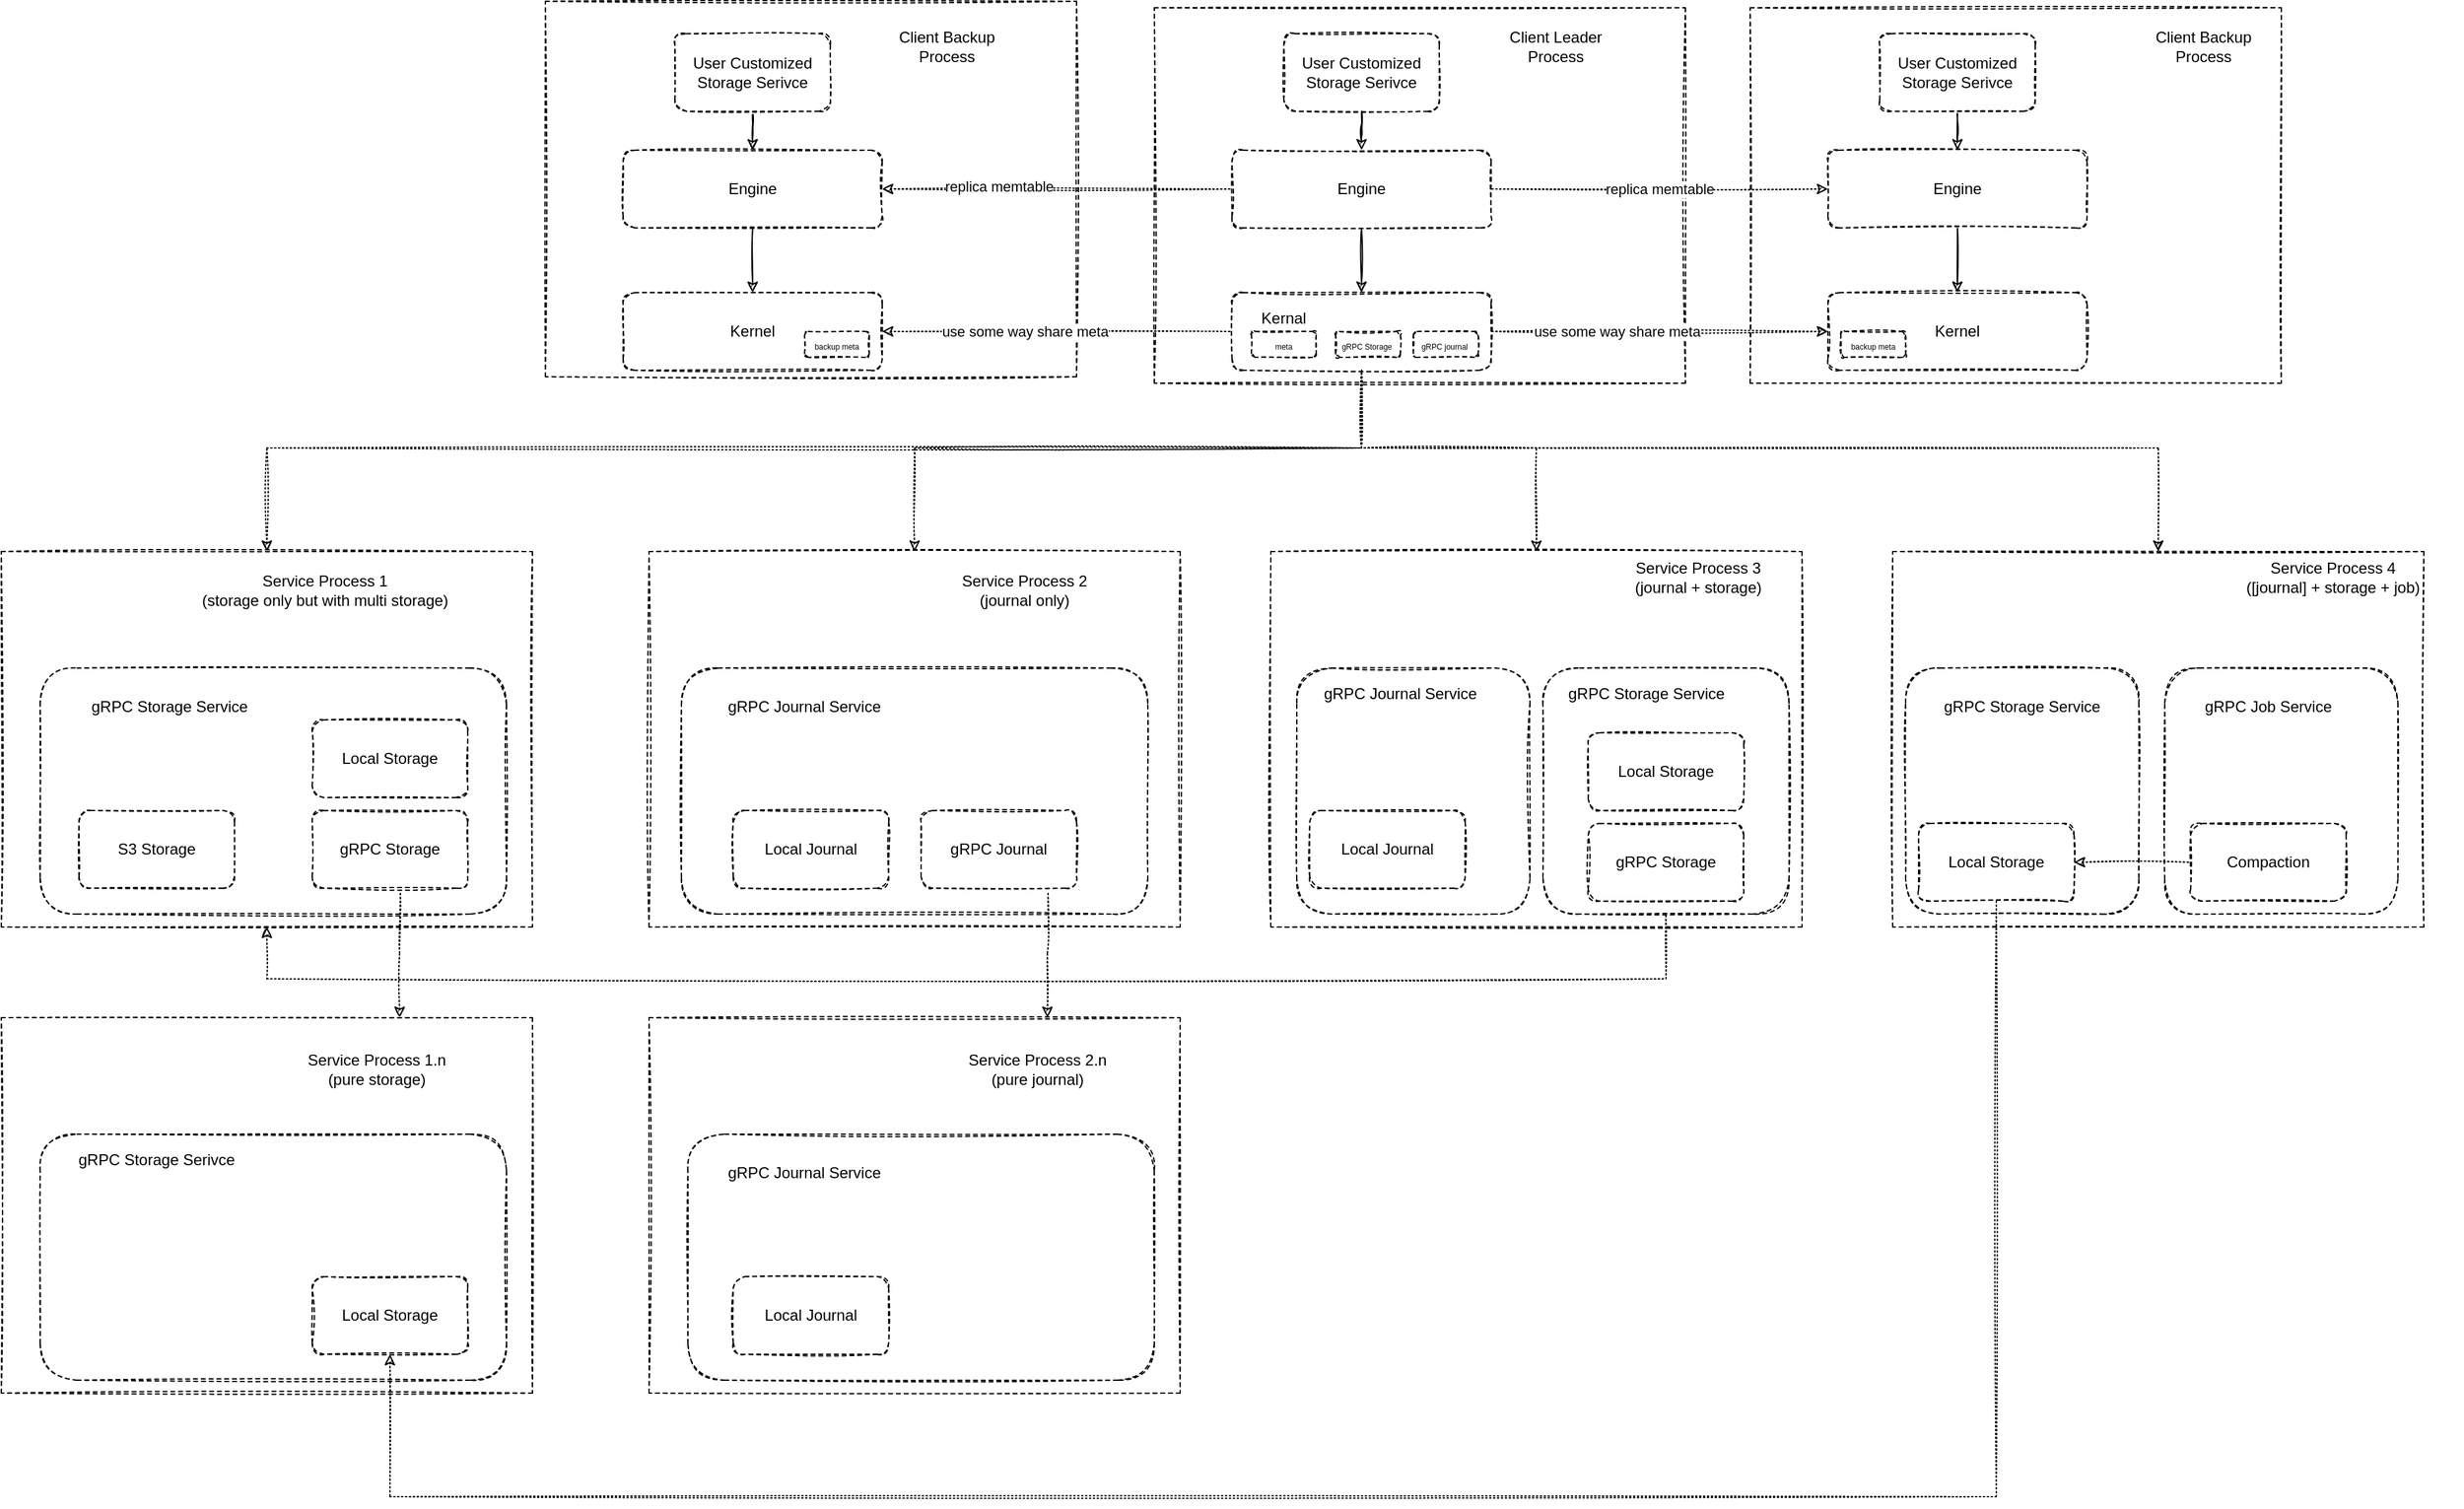 <mxfile version="14.9.2" type="github">
  <diagram id="p5ktJG7kHRR2MGikXrD1" name="Page-1">
    <mxGraphModel dx="2228" dy="749" grid="1" gridSize="10" guides="1" tooltips="1" connect="1" arrows="1" fold="1" page="1" pageScale="1" pageWidth="850" pageHeight="1100" math="0" shadow="0">
      <root>
        <mxCell id="0" />
        <mxCell id="1" parent="0" />
        <mxCell id="gaqG3cVAWfKeBBLfXeYB-1" value="" style="whiteSpace=wrap;html=1;dashed=1;sketch=1;" vertex="1" parent="1">
          <mxGeometry x="200" y="150" width="410" height="290" as="geometry" />
        </mxCell>
        <mxCell id="gaqG3cVAWfKeBBLfXeYB-2" value="" style="rounded=1;whiteSpace=wrap;html=1;dashed=1;sketch=1;" vertex="1" parent="1">
          <mxGeometry x="260" y="370" width="200" height="60" as="geometry" />
        </mxCell>
        <mxCell id="gaqG3cVAWfKeBBLfXeYB-95" style="edgeStyle=orthogonalEdgeStyle;rounded=0;sketch=1;orthogonalLoop=1;jettySize=auto;html=1;entryX=0.5;entryY=1;entryDx=0;entryDy=0;dashed=1;dashPattern=1 2;startArrow=classic;startFill=1;endArrow=none;endFill=0;" edge="1" parent="1" source="gaqG3cVAWfKeBBLfXeYB-3" target="gaqG3cVAWfKeBBLfXeYB-2">
          <mxGeometry relative="1" as="geometry">
            <Array as="points">
              <mxPoint x="15" y="490" />
              <mxPoint x="360" y="490" />
            </Array>
          </mxGeometry>
        </mxCell>
        <mxCell id="gaqG3cVAWfKeBBLfXeYB-3" value="" style="whiteSpace=wrap;html=1;dashed=1;sketch=1;" vertex="1" parent="1">
          <mxGeometry x="-190" y="570" width="410" height="290" as="geometry" />
        </mxCell>
        <mxCell id="gaqG3cVAWfKeBBLfXeYB-98" style="edgeStyle=orthogonalEdgeStyle;rounded=0;sketch=1;orthogonalLoop=1;jettySize=auto;html=1;dashed=1;dashPattern=1 2;startArrow=classic;startFill=1;endArrow=none;endFill=0;" edge="1" parent="1" source="gaqG3cVAWfKeBBLfXeYB-5" target="gaqG3cVAWfKeBBLfXeYB-2">
          <mxGeometry relative="1" as="geometry">
            <Array as="points">
              <mxPoint x="-485" y="490" />
              <mxPoint x="360" y="490" />
            </Array>
          </mxGeometry>
        </mxCell>
        <mxCell id="gaqG3cVAWfKeBBLfXeYB-5" value="" style="whiteSpace=wrap;html=1;dashed=1;sketch=1;" vertex="1" parent="1">
          <mxGeometry x="-690" y="570" width="410" height="290" as="geometry" />
        </mxCell>
        <mxCell id="gaqG3cVAWfKeBBLfXeYB-8" style="edgeStyle=orthogonalEdgeStyle;rounded=0;sketch=1;orthogonalLoop=1;jettySize=auto;html=1;exitX=0.5;exitY=1;exitDx=0;exitDy=0;" edge="1" parent="1" source="gaqG3cVAWfKeBBLfXeYB-6" target="gaqG3cVAWfKeBBLfXeYB-7">
          <mxGeometry relative="1" as="geometry" />
        </mxCell>
        <mxCell id="gaqG3cVAWfKeBBLfXeYB-6" value="User Customized Storage Serivce" style="rounded=1;whiteSpace=wrap;html=1;dashed=1;sketch=1;" vertex="1" parent="1">
          <mxGeometry x="300" y="170" width="120" height="60" as="geometry" />
        </mxCell>
        <mxCell id="gaqG3cVAWfKeBBLfXeYB-9" style="edgeStyle=orthogonalEdgeStyle;rounded=0;sketch=1;orthogonalLoop=1;jettySize=auto;html=1;entryX=0.5;entryY=0;entryDx=0;entryDy=0;" edge="1" parent="1" source="gaqG3cVAWfKeBBLfXeYB-7" target="gaqG3cVAWfKeBBLfXeYB-2">
          <mxGeometry relative="1" as="geometry" />
        </mxCell>
        <mxCell id="gaqG3cVAWfKeBBLfXeYB-7" value="Engine" style="rounded=1;whiteSpace=wrap;html=1;dashed=1;sketch=1;" vertex="1" parent="1">
          <mxGeometry x="260" y="260" width="200" height="60" as="geometry" />
        </mxCell>
        <mxCell id="gaqG3cVAWfKeBBLfXeYB-10" value="" style="whiteSpace=wrap;html=1;dashed=1;sketch=1;" vertex="1" parent="1">
          <mxGeometry x="-270" y="145" width="410" height="290" as="geometry" />
        </mxCell>
        <mxCell id="gaqG3cVAWfKeBBLfXeYB-36" style="edgeStyle=orthogonalEdgeStyle;rounded=0;sketch=1;orthogonalLoop=1;jettySize=auto;html=1;exitX=1;exitY=0.5;exitDx=0;exitDy=0;entryX=0;entryY=0.5;entryDx=0;entryDy=0;dashed=1;dashPattern=1 2;startArrow=classic;startFill=1;endArrow=none;endFill=0;" edge="1" parent="1" source="gaqG3cVAWfKeBBLfXeYB-11" target="gaqG3cVAWfKeBBLfXeYB-2">
          <mxGeometry relative="1" as="geometry" />
        </mxCell>
        <mxCell id="gaqG3cVAWfKeBBLfXeYB-38" value="use some way share meta" style="edgeLabel;html=1;align=center;verticalAlign=middle;resizable=0;points=[];" vertex="1" connectable="0" parent="gaqG3cVAWfKeBBLfXeYB-36">
          <mxGeometry x="-0.459" y="-2" relative="1" as="geometry">
            <mxPoint x="37" y="-2" as="offset" />
          </mxGeometry>
        </mxCell>
        <mxCell id="gaqG3cVAWfKeBBLfXeYB-11" value="Kernel" style="rounded=1;whiteSpace=wrap;html=1;dashed=1;sketch=1;" vertex="1" parent="1">
          <mxGeometry x="-210" y="370" width="200" height="60" as="geometry" />
        </mxCell>
        <mxCell id="gaqG3cVAWfKeBBLfXeYB-12" style="edgeStyle=orthogonalEdgeStyle;rounded=0;sketch=1;orthogonalLoop=1;jettySize=auto;html=1;exitX=0.5;exitY=1;exitDx=0;exitDy=0;" edge="1" parent="1" source="gaqG3cVAWfKeBBLfXeYB-13" target="gaqG3cVAWfKeBBLfXeYB-15">
          <mxGeometry relative="1" as="geometry" />
        </mxCell>
        <mxCell id="gaqG3cVAWfKeBBLfXeYB-13" value="User Customized Storage Serivce" style="rounded=1;whiteSpace=wrap;html=1;dashed=1;sketch=1;" vertex="1" parent="1">
          <mxGeometry x="-170" y="170" width="120" height="60" as="geometry" />
        </mxCell>
        <mxCell id="gaqG3cVAWfKeBBLfXeYB-14" style="edgeStyle=orthogonalEdgeStyle;rounded=0;sketch=1;orthogonalLoop=1;jettySize=auto;html=1;entryX=0.5;entryY=0;entryDx=0;entryDy=0;" edge="1" parent="1" source="gaqG3cVAWfKeBBLfXeYB-15" target="gaqG3cVAWfKeBBLfXeYB-11">
          <mxGeometry relative="1" as="geometry" />
        </mxCell>
        <mxCell id="gaqG3cVAWfKeBBLfXeYB-31" style="edgeStyle=orthogonalEdgeStyle;rounded=0;sketch=1;orthogonalLoop=1;jettySize=auto;html=1;exitX=1;exitY=0.5;exitDx=0;exitDy=0;dashed=1;startArrow=classic;startFill=1;endArrow=none;endFill=0;dashPattern=1 2;" edge="1" parent="1" source="gaqG3cVAWfKeBBLfXeYB-15" target="gaqG3cVAWfKeBBLfXeYB-7">
          <mxGeometry relative="1" as="geometry" />
        </mxCell>
        <mxCell id="gaqG3cVAWfKeBBLfXeYB-32" value="replica memtable" style="edgeLabel;html=1;align=center;verticalAlign=middle;resizable=0;points=[];" vertex="1" connectable="0" parent="gaqG3cVAWfKeBBLfXeYB-31">
          <mxGeometry x="-0.333" y="2" relative="1" as="geometry">
            <mxPoint as="offset" />
          </mxGeometry>
        </mxCell>
        <mxCell id="gaqG3cVAWfKeBBLfXeYB-15" value="Engine" style="rounded=1;whiteSpace=wrap;html=1;dashed=1;sketch=1;" vertex="1" parent="1">
          <mxGeometry x="-210" y="260" width="200" height="60" as="geometry" />
        </mxCell>
        <mxCell id="gaqG3cVAWfKeBBLfXeYB-16" value="" style="whiteSpace=wrap;html=1;dashed=1;sketch=1;" vertex="1" parent="1">
          <mxGeometry x="660" y="150" width="410" height="290" as="geometry" />
        </mxCell>
        <mxCell id="gaqG3cVAWfKeBBLfXeYB-37" style="edgeStyle=orthogonalEdgeStyle;rounded=0;sketch=1;orthogonalLoop=1;jettySize=auto;html=1;exitX=0;exitY=0.5;exitDx=0;exitDy=0;entryX=1;entryY=0.5;entryDx=0;entryDy=0;dashed=1;dashPattern=1 2;startArrow=classic;startFill=1;endArrow=none;endFill=0;" edge="1" parent="1" source="gaqG3cVAWfKeBBLfXeYB-17" target="gaqG3cVAWfKeBBLfXeYB-2">
          <mxGeometry relative="1" as="geometry" />
        </mxCell>
        <mxCell id="gaqG3cVAWfKeBBLfXeYB-39" value="use some way share meta" style="edgeLabel;html=1;align=center;verticalAlign=middle;resizable=0;points=[];" vertex="1" connectable="0" parent="gaqG3cVAWfKeBBLfXeYB-37">
          <mxGeometry x="0.254" relative="1" as="geometry">
            <mxPoint as="offset" />
          </mxGeometry>
        </mxCell>
        <mxCell id="gaqG3cVAWfKeBBLfXeYB-17" value="Kernel" style="rounded=1;whiteSpace=wrap;html=1;dashed=1;sketch=1;" vertex="1" parent="1">
          <mxGeometry x="720" y="370" width="200" height="60" as="geometry" />
        </mxCell>
        <mxCell id="gaqG3cVAWfKeBBLfXeYB-18" style="edgeStyle=orthogonalEdgeStyle;rounded=0;sketch=1;orthogonalLoop=1;jettySize=auto;html=1;exitX=0.5;exitY=1;exitDx=0;exitDy=0;" edge="1" parent="1" source="gaqG3cVAWfKeBBLfXeYB-19" target="gaqG3cVAWfKeBBLfXeYB-21">
          <mxGeometry relative="1" as="geometry" />
        </mxCell>
        <mxCell id="gaqG3cVAWfKeBBLfXeYB-19" value="User Customized Storage Serivce" style="rounded=1;whiteSpace=wrap;html=1;dashed=1;sketch=1;" vertex="1" parent="1">
          <mxGeometry x="760" y="170" width="120" height="60" as="geometry" />
        </mxCell>
        <mxCell id="gaqG3cVAWfKeBBLfXeYB-20" style="edgeStyle=orthogonalEdgeStyle;rounded=0;sketch=1;orthogonalLoop=1;jettySize=auto;html=1;entryX=0.5;entryY=0;entryDx=0;entryDy=0;" edge="1" parent="1" source="gaqG3cVAWfKeBBLfXeYB-21" target="gaqG3cVAWfKeBBLfXeYB-17">
          <mxGeometry relative="1" as="geometry" />
        </mxCell>
        <mxCell id="gaqG3cVAWfKeBBLfXeYB-33" style="edgeStyle=orthogonalEdgeStyle;rounded=0;sketch=1;orthogonalLoop=1;jettySize=auto;html=1;exitX=0;exitY=0.5;exitDx=0;exitDy=0;dashed=1;dashPattern=1 2;startArrow=classic;startFill=1;endArrow=none;endFill=0;" edge="1" parent="1" source="gaqG3cVAWfKeBBLfXeYB-21" target="gaqG3cVAWfKeBBLfXeYB-7">
          <mxGeometry relative="1" as="geometry" />
        </mxCell>
        <mxCell id="gaqG3cVAWfKeBBLfXeYB-34" value="replica memtable" style="edgeLabel;html=1;align=center;verticalAlign=middle;resizable=0;points=[];" vertex="1" connectable="0" parent="gaqG3cVAWfKeBBLfXeYB-33">
          <mxGeometry x="0.108" relative="1" as="geometry">
            <mxPoint x="14" as="offset" />
          </mxGeometry>
        </mxCell>
        <mxCell id="gaqG3cVAWfKeBBLfXeYB-21" value="Engine" style="rounded=1;whiteSpace=wrap;html=1;dashed=1;sketch=1;" vertex="1" parent="1">
          <mxGeometry x="720" y="260" width="200" height="60" as="geometry" />
        </mxCell>
        <mxCell id="gaqG3cVAWfKeBBLfXeYB-24" value="Client Leader Process" style="text;html=1;strokeColor=none;fillColor=none;align=center;verticalAlign=middle;whiteSpace=wrap;rounded=0;dashed=1;sketch=1;" vertex="1" parent="1">
          <mxGeometry x="470" y="170" width="80" height="20" as="geometry" />
        </mxCell>
        <mxCell id="gaqG3cVAWfKeBBLfXeYB-25" value="Client Backup Process" style="text;html=1;strokeColor=none;fillColor=none;align=center;verticalAlign=middle;whiteSpace=wrap;rounded=0;dashed=1;sketch=1;" vertex="1" parent="1">
          <mxGeometry y="170" width="80" height="20" as="geometry" />
        </mxCell>
        <mxCell id="gaqG3cVAWfKeBBLfXeYB-26" value="Client Backup Process" style="text;html=1;strokeColor=none;fillColor=none;align=center;verticalAlign=middle;whiteSpace=wrap;rounded=0;dashed=1;sketch=1;" vertex="1" parent="1">
          <mxGeometry x="970" y="170" width="80" height="20" as="geometry" />
        </mxCell>
        <mxCell id="gaqG3cVAWfKeBBLfXeYB-42" value="" style="rounded=1;whiteSpace=wrap;html=1;dashed=1;sketch=1;" vertex="1" parent="1">
          <mxGeometry x="-660" y="660" width="360" height="190" as="geometry" />
        </mxCell>
        <mxCell id="gaqG3cVAWfKeBBLfXeYB-41" value="Local Storage" style="rounded=1;whiteSpace=wrap;html=1;dashed=1;sketch=1;" vertex="1" parent="1">
          <mxGeometry x="-450" y="700" width="120" height="60" as="geometry" />
        </mxCell>
        <mxCell id="gaqG3cVAWfKeBBLfXeYB-43" value="Service Process 1&lt;br&gt;(storage only but with multi storage)" style="text;html=1;strokeColor=none;fillColor=none;align=center;verticalAlign=middle;whiteSpace=wrap;rounded=0;dashed=1;sketch=1;" vertex="1" parent="1">
          <mxGeometry x="-540" y="590" width="200" height="20" as="geometry" />
        </mxCell>
        <mxCell id="gaqG3cVAWfKeBBLfXeYB-44" value="S3 Storage" style="rounded=1;whiteSpace=wrap;html=1;dashed=1;sketch=1;" vertex="1" parent="1">
          <mxGeometry x="-630" y="770" width="120" height="60" as="geometry" />
        </mxCell>
        <mxCell id="gaqG3cVAWfKeBBLfXeYB-45" value="gRPC Storage Service" style="text;html=1;strokeColor=none;fillColor=none;align=center;verticalAlign=middle;whiteSpace=wrap;rounded=0;dashed=1;sketch=1;" vertex="1" parent="1">
          <mxGeometry x="-630" y="680" width="140" height="20" as="geometry" />
        </mxCell>
        <mxCell id="gaqG3cVAWfKeBBLfXeYB-46" value="Service Process 2&lt;br&gt;(journal only)" style="text;html=1;strokeColor=none;fillColor=none;align=center;verticalAlign=middle;whiteSpace=wrap;rounded=0;dashed=1;sketch=1;" vertex="1" parent="1">
          <mxGeometry y="590" width="200" height="20" as="geometry" />
        </mxCell>
        <mxCell id="gaqG3cVAWfKeBBLfXeYB-47" value="gRPC Storage" style="rounded=1;whiteSpace=wrap;html=1;dashed=1;sketch=1;" vertex="1" parent="1">
          <mxGeometry x="-450" y="770" width="120" height="60" as="geometry" />
        </mxCell>
        <mxCell id="gaqG3cVAWfKeBBLfXeYB-66" style="edgeStyle=orthogonalEdgeStyle;rounded=0;sketch=1;orthogonalLoop=1;jettySize=auto;html=1;exitX=0.75;exitY=0;exitDx=0;exitDy=0;entryX=0.567;entryY=1.067;entryDx=0;entryDy=0;entryPerimeter=0;dashed=1;dashPattern=1 2;startArrow=classic;startFill=1;endArrow=none;endFill=0;" edge="1" parent="1" source="gaqG3cVAWfKeBBLfXeYB-48" target="gaqG3cVAWfKeBBLfXeYB-47">
          <mxGeometry relative="1" as="geometry" />
        </mxCell>
        <mxCell id="gaqG3cVAWfKeBBLfXeYB-48" value="" style="whiteSpace=wrap;html=1;dashed=1;sketch=1;" vertex="1" parent="1">
          <mxGeometry x="-690" y="930" width="410" height="290" as="geometry" />
        </mxCell>
        <mxCell id="gaqG3cVAWfKeBBLfXeYB-49" value="Service Process 1.n&lt;br&gt;(pure storage)" style="text;html=1;strokeColor=none;fillColor=none;align=center;verticalAlign=middle;whiteSpace=wrap;rounded=0;dashed=1;sketch=1;" vertex="1" parent="1">
          <mxGeometry x="-500" y="960" width="200" height="20" as="geometry" />
        </mxCell>
        <mxCell id="gaqG3cVAWfKeBBLfXeYB-50" value="" style="rounded=1;whiteSpace=wrap;html=1;dashed=1;sketch=1;" vertex="1" parent="1">
          <mxGeometry x="-660" y="1020" width="360" height="190" as="geometry" />
        </mxCell>
        <mxCell id="gaqG3cVAWfKeBBLfXeYB-51" value="gRPC Storage Serivce" style="text;html=1;strokeColor=none;fillColor=none;align=center;verticalAlign=middle;whiteSpace=wrap;rounded=0;dashed=1;sketch=1;" vertex="1" parent="1">
          <mxGeometry x="-640" y="1030" width="140" height="20" as="geometry" />
        </mxCell>
        <mxCell id="gaqG3cVAWfKeBBLfXeYB-52" value="Local Storage" style="rounded=1;whiteSpace=wrap;html=1;dashed=1;sketch=1;" vertex="1" parent="1">
          <mxGeometry x="-450" y="1130" width="120" height="60" as="geometry" />
        </mxCell>
        <mxCell id="gaqG3cVAWfKeBBLfXeYB-56" value="" style="rounded=1;whiteSpace=wrap;html=1;dashed=1;sketch=1;" vertex="1" parent="1">
          <mxGeometry x="-165" y="660" width="360" height="190" as="geometry" />
        </mxCell>
        <mxCell id="gaqG3cVAWfKeBBLfXeYB-40" value="Local Journal" style="rounded=1;whiteSpace=wrap;html=1;dashed=1;sketch=1;" vertex="1" parent="1">
          <mxGeometry x="-125" y="770" width="120" height="60" as="geometry" />
        </mxCell>
        <mxCell id="gaqG3cVAWfKeBBLfXeYB-58" value="gRPC Journal Service" style="text;html=1;strokeColor=none;fillColor=none;align=center;verticalAlign=middle;whiteSpace=wrap;rounded=0;dashed=1;sketch=1;" vertex="1" parent="1">
          <mxGeometry x="-140" y="680" width="140" height="20" as="geometry" />
        </mxCell>
        <mxCell id="gaqG3cVAWfKeBBLfXeYB-96" style="edgeStyle=orthogonalEdgeStyle;rounded=0;sketch=1;orthogonalLoop=1;jettySize=auto;html=1;dashed=1;dashPattern=1 2;startArrow=classic;startFill=1;endArrow=none;endFill=0;" edge="1" parent="1" source="gaqG3cVAWfKeBBLfXeYB-60" target="gaqG3cVAWfKeBBLfXeYB-2">
          <mxGeometry relative="1" as="geometry">
            <Array as="points">
              <mxPoint x="495" y="490" />
              <mxPoint x="360" y="490" />
            </Array>
          </mxGeometry>
        </mxCell>
        <mxCell id="gaqG3cVAWfKeBBLfXeYB-60" value="" style="whiteSpace=wrap;html=1;dashed=1;sketch=1;" vertex="1" parent="1">
          <mxGeometry x="290" y="570" width="410" height="290" as="geometry" />
        </mxCell>
        <mxCell id="gaqG3cVAWfKeBBLfXeYB-69" style="edgeStyle=orthogonalEdgeStyle;rounded=0;sketch=1;orthogonalLoop=1;jettySize=auto;html=1;exitX=0.75;exitY=0;exitDx=0;exitDy=0;entryX=0.817;entryY=1.067;entryDx=0;entryDy=0;entryPerimeter=0;dashed=1;dashPattern=1 2;startArrow=classic;startFill=1;endArrow=none;endFill=0;" edge="1" parent="1" source="gaqG3cVAWfKeBBLfXeYB-61" target="gaqG3cVAWfKeBBLfXeYB-67">
          <mxGeometry relative="1" as="geometry" />
        </mxCell>
        <mxCell id="gaqG3cVAWfKeBBLfXeYB-61" value="" style="whiteSpace=wrap;html=1;dashed=1;sketch=1;" vertex="1" parent="1">
          <mxGeometry x="-190" y="930" width="410" height="290" as="geometry" />
        </mxCell>
        <mxCell id="gaqG3cVAWfKeBBLfXeYB-62" value="" style="rounded=1;whiteSpace=wrap;html=1;dashed=1;sketch=1;" vertex="1" parent="1">
          <mxGeometry x="-160" y="1020" width="360" height="190" as="geometry" />
        </mxCell>
        <mxCell id="gaqG3cVAWfKeBBLfXeYB-63" value="Local Journal" style="rounded=1;whiteSpace=wrap;html=1;dashed=1;sketch=1;" vertex="1" parent="1">
          <mxGeometry x="-125" y="1130" width="120" height="60" as="geometry" />
        </mxCell>
        <mxCell id="gaqG3cVAWfKeBBLfXeYB-64" value="gRPC Journal Service" style="text;html=1;strokeColor=none;fillColor=none;align=center;verticalAlign=middle;whiteSpace=wrap;rounded=0;dashed=1;sketch=1;" vertex="1" parent="1">
          <mxGeometry x="-140" y="1040" width="140" height="20" as="geometry" />
        </mxCell>
        <mxCell id="gaqG3cVAWfKeBBLfXeYB-65" value="Service Process 2.n&lt;br&gt;(pure journal)" style="text;html=1;strokeColor=none;fillColor=none;align=center;verticalAlign=middle;whiteSpace=wrap;rounded=0;dashed=1;sketch=1;" vertex="1" parent="1">
          <mxGeometry x="10" y="960" width="200" height="20" as="geometry" />
        </mxCell>
        <mxCell id="gaqG3cVAWfKeBBLfXeYB-67" value="gRPC Journal" style="rounded=1;whiteSpace=wrap;html=1;dashed=1;sketch=1;" vertex="1" parent="1">
          <mxGeometry x="20" y="770" width="120" height="60" as="geometry" />
        </mxCell>
        <mxCell id="gaqG3cVAWfKeBBLfXeYB-97" style="edgeStyle=orthogonalEdgeStyle;rounded=0;sketch=1;orthogonalLoop=1;jettySize=auto;html=1;dashed=1;dashPattern=1 2;startArrow=classic;startFill=1;endArrow=none;endFill=0;" edge="1" parent="1" source="gaqG3cVAWfKeBBLfXeYB-70" target="gaqG3cVAWfKeBBLfXeYB-2">
          <mxGeometry relative="1" as="geometry">
            <Array as="points">
              <mxPoint x="975" y="490" />
              <mxPoint x="360" y="490" />
            </Array>
          </mxGeometry>
        </mxCell>
        <mxCell id="gaqG3cVAWfKeBBLfXeYB-70" value="" style="whiteSpace=wrap;html=1;dashed=1;sketch=1;" vertex="1" parent="1">
          <mxGeometry x="770" y="570" width="410" height="290" as="geometry" />
        </mxCell>
        <mxCell id="gaqG3cVAWfKeBBLfXeYB-71" value="" style="rounded=1;whiteSpace=wrap;html=1;dashed=1;sketch=1;" vertex="1" parent="1">
          <mxGeometry x="310" y="660" width="180" height="190" as="geometry" />
        </mxCell>
        <mxCell id="gaqG3cVAWfKeBBLfXeYB-72" value="" style="rounded=1;whiteSpace=wrap;html=1;dashed=1;sketch=1;" vertex="1" parent="1">
          <mxGeometry x="500" y="660" width="190" height="190" as="geometry" />
        </mxCell>
        <mxCell id="gaqG3cVAWfKeBBLfXeYB-73" value="Local Journal" style="rounded=1;whiteSpace=wrap;html=1;dashed=1;sketch=1;" vertex="1" parent="1">
          <mxGeometry x="320" y="770" width="120" height="60" as="geometry" />
        </mxCell>
        <mxCell id="gaqG3cVAWfKeBBLfXeYB-74" value="Local Storage" style="rounded=1;whiteSpace=wrap;html=1;dashed=1;sketch=1;" vertex="1" parent="1">
          <mxGeometry x="535" y="710" width="120" height="60" as="geometry" />
        </mxCell>
        <mxCell id="gaqG3cVAWfKeBBLfXeYB-75" value="gRPC Storage" style="rounded=1;whiteSpace=wrap;html=1;dashed=1;sketch=1;" vertex="1" parent="1">
          <mxGeometry x="535" y="780" width="120" height="60" as="geometry" />
        </mxCell>
        <mxCell id="gaqG3cVAWfKeBBLfXeYB-76" value="Service Process 3&lt;br&gt;(journal + storage)" style="text;html=1;strokeColor=none;fillColor=none;align=center;verticalAlign=middle;whiteSpace=wrap;rounded=0;dashed=1;sketch=1;" vertex="1" parent="1">
          <mxGeometry x="520" y="580" width="200" height="20" as="geometry" />
        </mxCell>
        <mxCell id="gaqG3cVAWfKeBBLfXeYB-77" value="gRPC Journal Service" style="text;html=1;strokeColor=none;fillColor=none;align=center;verticalAlign=middle;whiteSpace=wrap;rounded=0;dashed=1;sketch=1;" vertex="1" parent="1">
          <mxGeometry x="320" y="670" width="140" height="20" as="geometry" />
        </mxCell>
        <mxCell id="gaqG3cVAWfKeBBLfXeYB-78" value="gRPC Storage Service" style="text;html=1;strokeColor=none;fillColor=none;align=center;verticalAlign=middle;whiteSpace=wrap;rounded=0;dashed=1;sketch=1;" vertex="1" parent="1">
          <mxGeometry x="510" y="670" width="140" height="20" as="geometry" />
        </mxCell>
        <mxCell id="gaqG3cVAWfKeBBLfXeYB-80" style="edgeStyle=orthogonalEdgeStyle;rounded=0;sketch=1;orthogonalLoop=1;jettySize=auto;html=1;dashed=1;dashPattern=1 2;startArrow=classic;startFill=1;endArrow=none;endFill=0;entryX=0.5;entryY=1;entryDx=0;entryDy=0;" edge="1" parent="1" source="gaqG3cVAWfKeBBLfXeYB-5" target="gaqG3cVAWfKeBBLfXeYB-72">
          <mxGeometry relative="1" as="geometry">
            <mxPoint x="500" y="920" as="targetPoint" />
            <Array as="points">
              <mxPoint x="-485" y="900" />
              <mxPoint x="595" y="900" />
            </Array>
          </mxGeometry>
        </mxCell>
        <mxCell id="gaqG3cVAWfKeBBLfXeYB-81" value="Service Process 4&lt;br&gt;([journal] + storage + job)" style="text;html=1;strokeColor=none;fillColor=none;align=center;verticalAlign=middle;whiteSpace=wrap;rounded=0;dashed=1;sketch=1;" vertex="1" parent="1">
          <mxGeometry x="1010" y="580" width="200" height="20" as="geometry" />
        </mxCell>
        <mxCell id="gaqG3cVAWfKeBBLfXeYB-86" value="" style="rounded=1;whiteSpace=wrap;html=1;dashed=1;sketch=1;" vertex="1" parent="1">
          <mxGeometry x="780" y="660" width="180" height="190" as="geometry" />
        </mxCell>
        <mxCell id="gaqG3cVAWfKeBBLfXeYB-87" value="" style="rounded=1;whiteSpace=wrap;html=1;dashed=1;sketch=1;" vertex="1" parent="1">
          <mxGeometry x="980" y="660" width="180" height="190" as="geometry" />
        </mxCell>
        <mxCell id="gaqG3cVAWfKeBBLfXeYB-89" value="gRPC Storage Service" style="text;html=1;strokeColor=none;fillColor=none;align=center;verticalAlign=middle;whiteSpace=wrap;rounded=0;dashed=1;sketch=1;" vertex="1" parent="1">
          <mxGeometry x="800" y="680" width="140" height="20" as="geometry" />
        </mxCell>
        <mxCell id="gaqG3cVAWfKeBBLfXeYB-93" style="edgeStyle=orthogonalEdgeStyle;rounded=0;sketch=1;orthogonalLoop=1;jettySize=auto;html=1;exitX=1;exitY=0.5;exitDx=0;exitDy=0;entryX=0;entryY=0.5;entryDx=0;entryDy=0;dashed=1;dashPattern=1 2;startArrow=classic;startFill=1;endArrow=none;endFill=0;" edge="1" parent="1" source="gaqG3cVAWfKeBBLfXeYB-90" target="gaqG3cVAWfKeBBLfXeYB-92">
          <mxGeometry relative="1" as="geometry" />
        </mxCell>
        <mxCell id="gaqG3cVAWfKeBBLfXeYB-90" value="Local Storage" style="rounded=1;whiteSpace=wrap;html=1;dashed=1;sketch=1;" vertex="1" parent="1">
          <mxGeometry x="790" y="780" width="120" height="60" as="geometry" />
        </mxCell>
        <mxCell id="gaqG3cVAWfKeBBLfXeYB-91" value="gRPC Job Service" style="text;html=1;strokeColor=none;fillColor=none;align=center;verticalAlign=middle;whiteSpace=wrap;rounded=0;dashed=1;sketch=1;" vertex="1" parent="1">
          <mxGeometry x="990" y="680" width="140" height="20" as="geometry" />
        </mxCell>
        <mxCell id="gaqG3cVAWfKeBBLfXeYB-92" value="Compaction" style="rounded=1;whiteSpace=wrap;html=1;dashed=1;sketch=1;" vertex="1" parent="1">
          <mxGeometry x="1000" y="780" width="120" height="60" as="geometry" />
        </mxCell>
        <mxCell id="gaqG3cVAWfKeBBLfXeYB-94" style="edgeStyle=orthogonalEdgeStyle;rounded=0;sketch=1;orthogonalLoop=1;jettySize=auto;html=1;entryX=0.5;entryY=1;entryDx=0;entryDy=0;dashed=1;dashPattern=1 2;startArrow=classic;startFill=1;endArrow=none;endFill=0;" edge="1" parent="1" source="gaqG3cVAWfKeBBLfXeYB-52" target="gaqG3cVAWfKeBBLfXeYB-90">
          <mxGeometry relative="1" as="geometry">
            <Array as="points">
              <mxPoint x="-390" y="1300" />
              <mxPoint x="850" y="1300" />
            </Array>
          </mxGeometry>
        </mxCell>
        <mxCell id="gaqG3cVAWfKeBBLfXeYB-99" value="&lt;font style=&quot;font-size: 6px&quot;&gt;gRPC Storage&amp;nbsp;&lt;/font&gt;" style="rounded=1;whiteSpace=wrap;html=1;dashed=1;sketch=1;" vertex="1" parent="1">
          <mxGeometry x="340" y="400" width="50" height="20" as="geometry" />
        </mxCell>
        <mxCell id="gaqG3cVAWfKeBBLfXeYB-100" value="&lt;font style=&quot;font-size: 6px&quot;&gt;gRPC journal&amp;nbsp;&lt;/font&gt;" style="rounded=1;whiteSpace=wrap;html=1;dashed=1;sketch=1;" vertex="1" parent="1">
          <mxGeometry x="400" y="400" width="50" height="20" as="geometry" />
        </mxCell>
        <mxCell id="gaqG3cVAWfKeBBLfXeYB-105" value="Kernal" style="text;html=1;strokeColor=none;fillColor=none;align=center;verticalAlign=middle;whiteSpace=wrap;rounded=0;dashed=1;sketch=1;" vertex="1" parent="1">
          <mxGeometry x="280" y="380" width="40" height="20" as="geometry" />
        </mxCell>
        <mxCell id="gaqG3cVAWfKeBBLfXeYB-106" value="&lt;font style=&quot;font-size: 6px&quot;&gt;meta&lt;/font&gt;" style="rounded=1;whiteSpace=wrap;html=1;dashed=1;sketch=1;" vertex="1" parent="1">
          <mxGeometry x="275" y="400" width="50" height="20" as="geometry" />
        </mxCell>
        <mxCell id="gaqG3cVAWfKeBBLfXeYB-107" value="&lt;font style=&quot;font-size: 6px&quot;&gt;backup meta&lt;/font&gt;" style="rounded=1;whiteSpace=wrap;html=1;dashed=1;sketch=1;" vertex="1" parent="1">
          <mxGeometry x="-70" y="400" width="50" height="20" as="geometry" />
        </mxCell>
        <mxCell id="gaqG3cVAWfKeBBLfXeYB-108" value="&lt;font style=&quot;font-size: 6px&quot;&gt;backup meta&lt;/font&gt;" style="rounded=1;whiteSpace=wrap;html=1;dashed=1;sketch=1;" vertex="1" parent="1">
          <mxGeometry x="730" y="400" width="50" height="20" as="geometry" />
        </mxCell>
      </root>
    </mxGraphModel>
  </diagram>
</mxfile>
